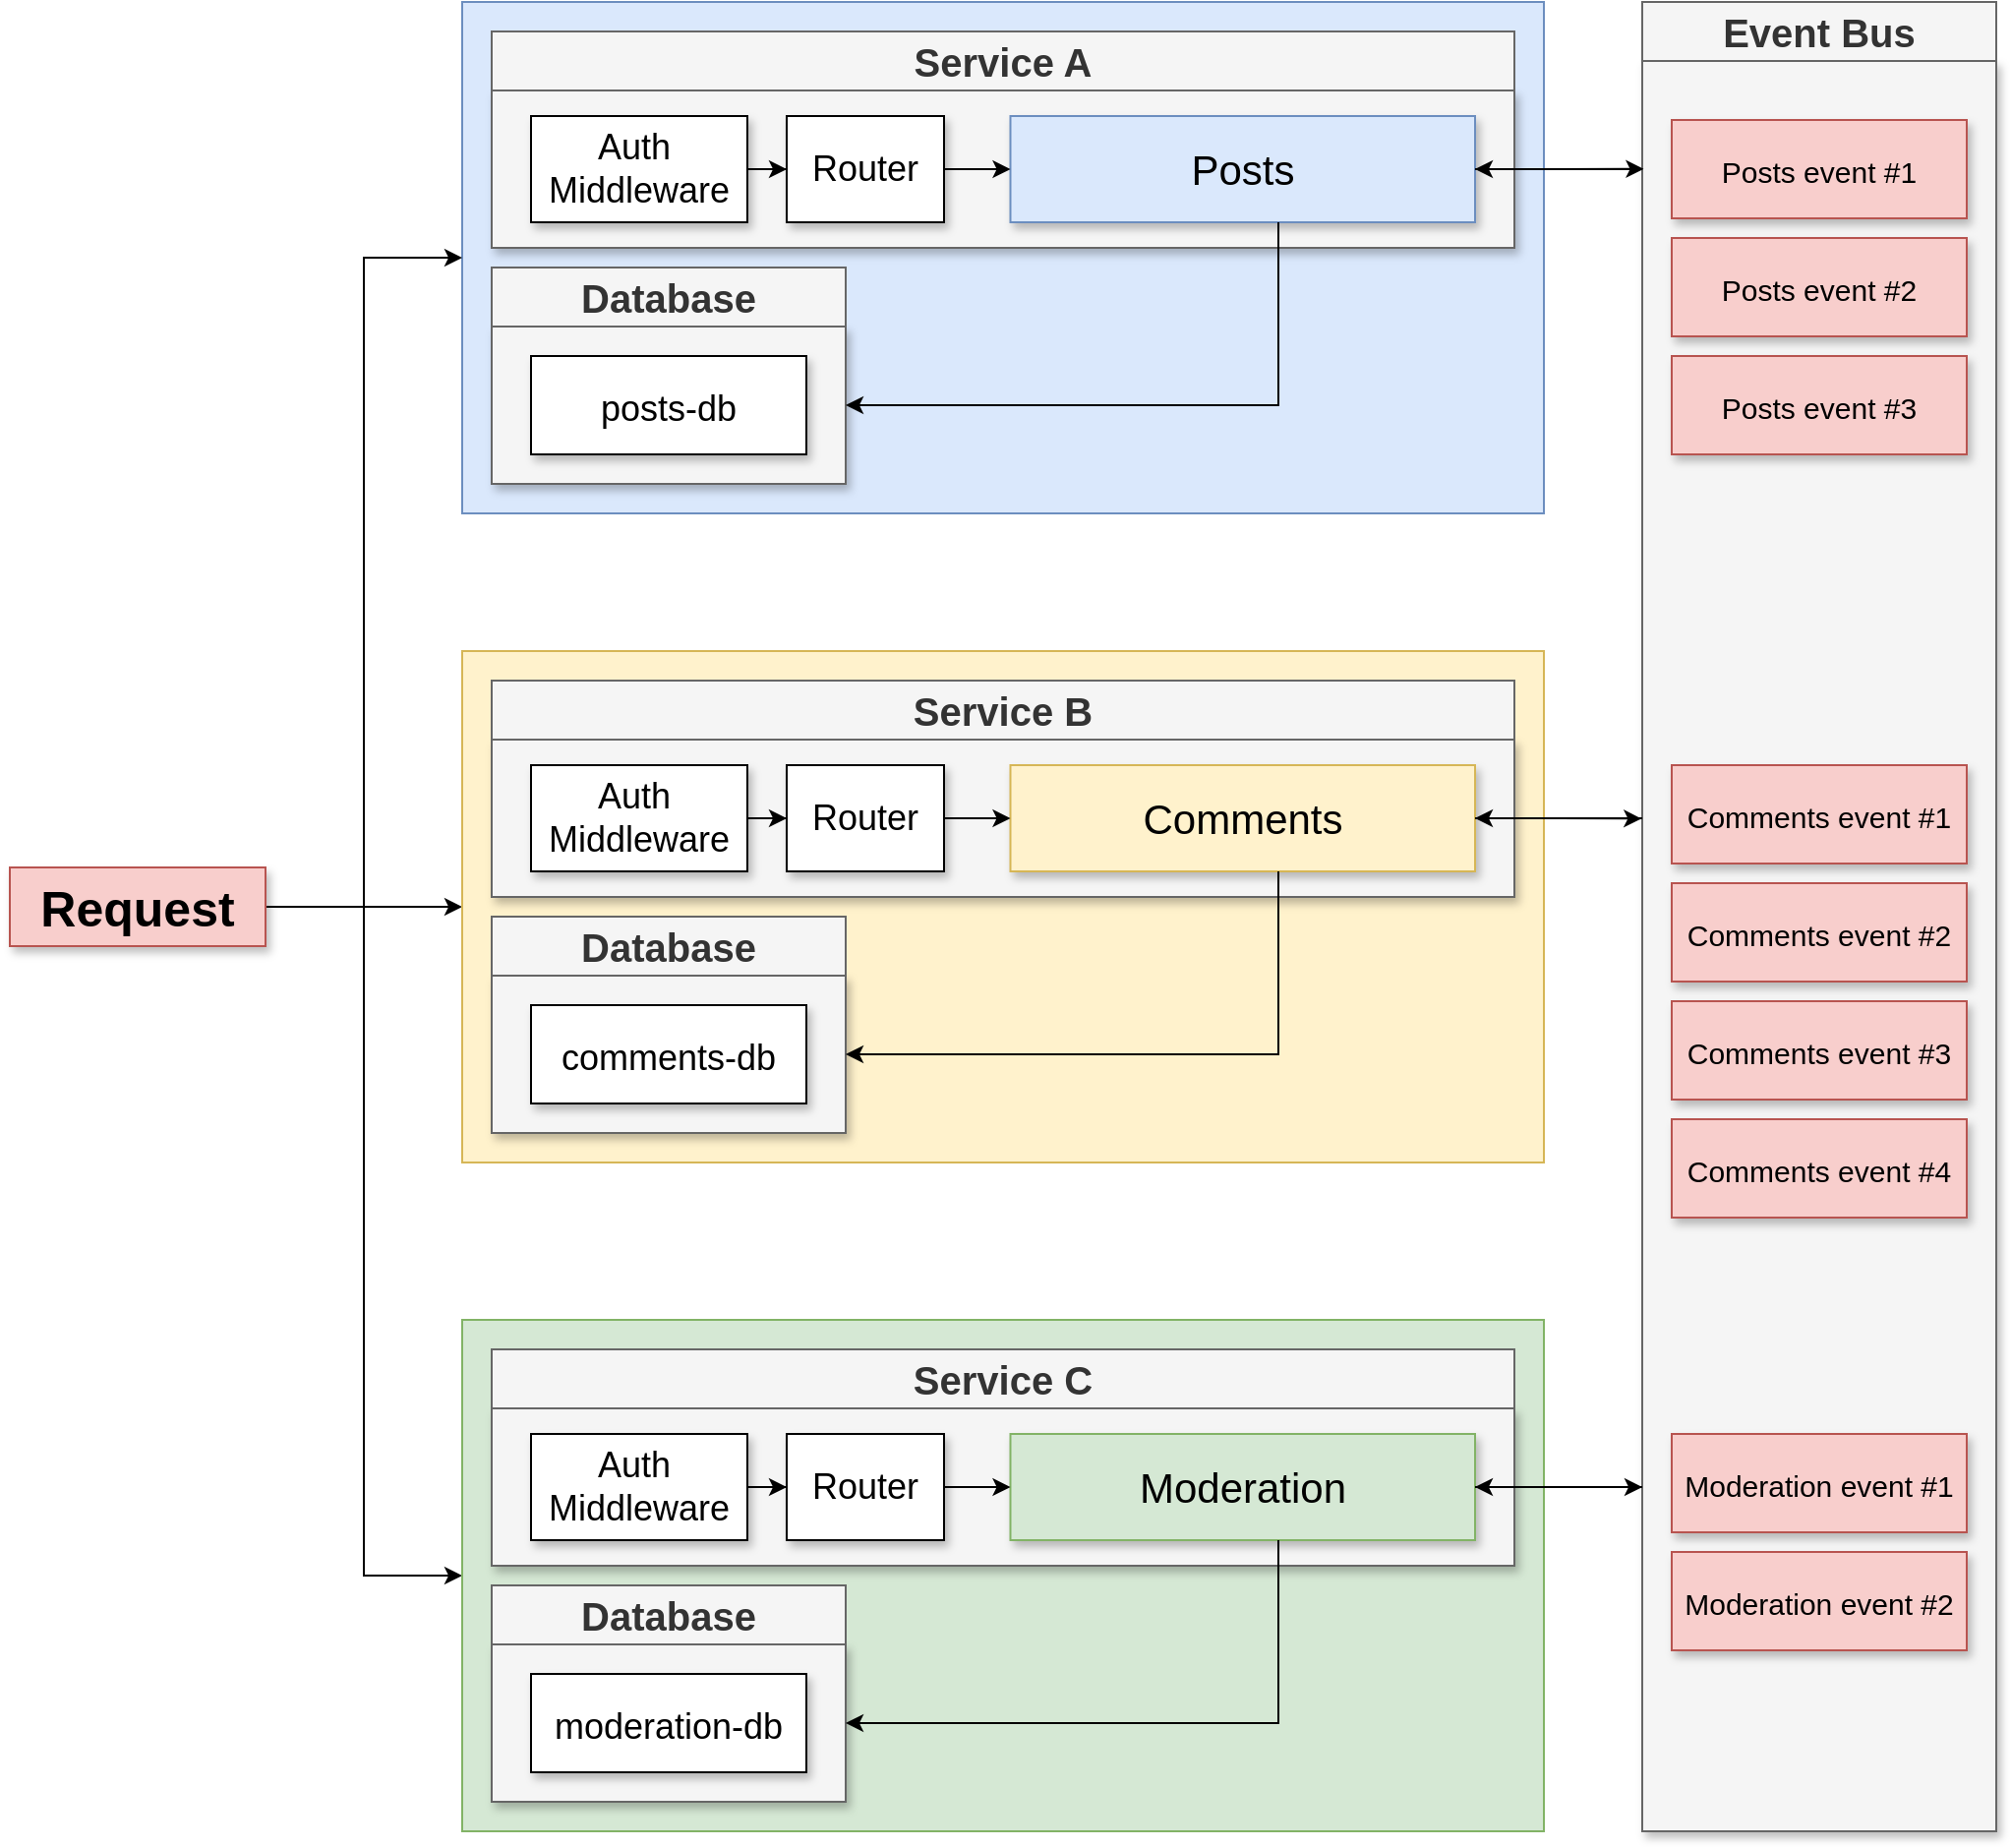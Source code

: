 <mxfile version="28.2.8">
  <diagram name="Page-1" id="csL23DFm6lsfVLEDmbIL">
    <mxGraphModel dx="576" dy="841" grid="1" gridSize="10" guides="1" tooltips="1" connect="1" arrows="1" fold="1" page="1" pageScale="1" pageWidth="850" pageHeight="1100" math="0" shadow="0">
      <root>
        <mxCell id="0" />
        <mxCell id="1" parent="0" />
        <mxCell id="HimU27nIOJU4WXV0FOoh-58" value="" style="rounded=0;whiteSpace=wrap;html=1;shadow=0;strokeWidth=1;fontSize=30;fillColor=#dae8fc;strokeColor=#6c8ebf;" parent="1" vertex="1">
          <mxGeometry x="1170" y="80" width="550" height="260" as="geometry" />
        </mxCell>
        <mxCell id="HimU27nIOJU4WXV0FOoh-59" style="edgeStyle=orthogonalEdgeStyle;rounded=0;orthogonalLoop=1;jettySize=auto;html=1;entryX=0;entryY=0.5;entryDx=0;entryDy=0;" parent="1" source="HimU27nIOJU4WXV0FOoh-62" target="HimU27nIOJU4WXV0FOoh-58" edge="1">
          <mxGeometry relative="1" as="geometry" />
        </mxCell>
        <mxCell id="HimU27nIOJU4WXV0FOoh-60" style="edgeStyle=orthogonalEdgeStyle;rounded=0;orthogonalLoop=1;jettySize=auto;html=1;entryX=0;entryY=0.5;entryDx=0;entryDy=0;" parent="1" source="HimU27nIOJU4WXV0FOoh-62" target="HimU27nIOJU4WXV0FOoh-77" edge="1">
          <mxGeometry relative="1" as="geometry" />
        </mxCell>
        <mxCell id="HimU27nIOJU4WXV0FOoh-61" style="edgeStyle=orthogonalEdgeStyle;rounded=0;orthogonalLoop=1;jettySize=auto;html=1;entryX=0;entryY=0.5;entryDx=0;entryDy=0;" parent="1" source="HimU27nIOJU4WXV0FOoh-62" target="HimU27nIOJU4WXV0FOoh-89" edge="1">
          <mxGeometry relative="1" as="geometry" />
        </mxCell>
        <mxCell id="HimU27nIOJU4WXV0FOoh-62" value="Request" style="rounded=0;whiteSpace=wrap;html=1;shadow=1;strokeWidth=1;fillColor=#f8cecc;fontSize=25;strokeColor=#b85450;fontStyle=1" parent="1" vertex="1">
          <mxGeometry x="940" y="520" width="130" height="40" as="geometry" />
        </mxCell>
        <mxCell id="HimU27nIOJU4WXV0FOoh-63" value="" style="rounded=0;whiteSpace=wrap;html=1;shadow=1;fontSize=28;fillColor=#f5f5f5;strokeColor=#666666;fontColor=#333333;" parent="1" vertex="1">
          <mxGeometry x="1185" y="245" width="180" height="80" as="geometry" />
        </mxCell>
        <mxCell id="HimU27nIOJU4WXV0FOoh-64" value="&lt;font style=&quot;font-size: 18px;&quot;&gt;posts-db&lt;/font&gt;" style="rounded=0;whiteSpace=wrap;html=1;shadow=1;fontSize=21;" parent="1" vertex="1">
          <mxGeometry x="1205" y="260" width="140" height="50" as="geometry" />
        </mxCell>
        <mxCell id="HimU27nIOJU4WXV0FOoh-65" value="Database" style="rounded=0;whiteSpace=wrap;html=1;shadow=0;fontSize=20;fillColor=#f5f5f5;strokeColor=#666666;fontColor=#333333;fontStyle=1" parent="1" vertex="1">
          <mxGeometry x="1185" y="215" width="180" height="30" as="geometry" />
        </mxCell>
        <mxCell id="HimU27nIOJU4WXV0FOoh-66" value="" style="rounded=0;whiteSpace=wrap;html=1;shadow=1;fontSize=28;fillColor=#f5f5f5;strokeColor=#666666;fontColor=#333333;" parent="1" vertex="1">
          <mxGeometry x="1185" y="125" width="520" height="80" as="geometry" />
        </mxCell>
        <mxCell id="HimU27nIOJU4WXV0FOoh-67" value="Posts" style="rounded=0;whiteSpace=wrap;html=1;shadow=1;fontSize=21;fillColor=#dae8fc;strokeColor=#6c8ebf;" parent="1" vertex="1">
          <mxGeometry x="1448.75" y="138" width="236.25" height="54" as="geometry" />
        </mxCell>
        <mxCell id="HimU27nIOJU4WXV0FOoh-68" value="Auth&amp;nbsp;&lt;div&gt;Middleware&lt;/div&gt;" style="rounded=0;whiteSpace=wrap;html=1;shadow=1;fontSize=18;" parent="1" vertex="1">
          <mxGeometry x="1205" y="138" width="110" height="54" as="geometry" />
        </mxCell>
        <mxCell id="HimU27nIOJU4WXV0FOoh-69" style="edgeStyle=orthogonalEdgeStyle;rounded=0;orthogonalLoop=1;jettySize=auto;html=1;exitX=1;exitY=0.5;exitDx=0;exitDy=0;fontSize=22;" parent="1" source="HimU27nIOJU4WXV0FOoh-70" target="HimU27nIOJU4WXV0FOoh-67" edge="1">
          <mxGeometry relative="1" as="geometry" />
        </mxCell>
        <mxCell id="HimU27nIOJU4WXV0FOoh-70" value="Router" style="rounded=0;whiteSpace=wrap;html=1;shadow=1;fontSize=18;" parent="1" vertex="1">
          <mxGeometry x="1335" y="138" width="80" height="54" as="geometry" />
        </mxCell>
        <mxCell id="HimU27nIOJU4WXV0FOoh-71" style="edgeStyle=orthogonalEdgeStyle;rounded=0;orthogonalLoop=1;jettySize=auto;html=1;exitX=1;exitY=0.5;exitDx=0;exitDy=0;fontSize=22;" parent="1" source="HimU27nIOJU4WXV0FOoh-68" target="HimU27nIOJU4WXV0FOoh-70" edge="1">
          <mxGeometry relative="1" as="geometry" />
        </mxCell>
        <mxCell id="HimU27nIOJU4WXV0FOoh-72" value="Service A" style="rounded=0;whiteSpace=wrap;html=1;shadow=0;fontSize=20;fillColor=#f5f5f5;strokeColor=#666666;fontColor=#333333;fontStyle=1" parent="1" vertex="1">
          <mxGeometry x="1185" y="95" width="520" height="30" as="geometry" />
        </mxCell>
        <mxCell id="HimU27nIOJU4WXV0FOoh-73" style="edgeStyle=orthogonalEdgeStyle;rounded=0;orthogonalLoop=1;jettySize=auto;html=1;" parent="1" source="HimU27nIOJU4WXV0FOoh-67" edge="1">
          <mxGeometry relative="1" as="geometry">
            <mxPoint x="1365" y="285" as="targetPoint" />
            <Array as="points">
              <mxPoint x="1585" y="285" />
            </Array>
          </mxGeometry>
        </mxCell>
        <mxCell id="HimU27nIOJU4WXV0FOoh-74" value="" style="rounded=0;whiteSpace=wrap;html=1;shadow=1;fontSize=28;fillColor=#f5f5f5;strokeColor=#666666;fontColor=#333333;" parent="1" vertex="1">
          <mxGeometry x="1770" y="110" width="180" height="900" as="geometry" />
        </mxCell>
        <mxCell id="HimU27nIOJU4WXV0FOoh-75" value="Event Bus" style="rounded=0;whiteSpace=wrap;html=1;shadow=0;fontSize=20;fillColor=#f5f5f5;strokeColor=#666666;fontColor=#333333;fontStyle=1" parent="1" vertex="1">
          <mxGeometry x="1770" y="80" width="180" height="30" as="geometry" />
        </mxCell>
        <mxCell id="HimU27nIOJU4WXV0FOoh-76" value="&lt;font style=&quot;font-weight: normal; font-size: 15px;&quot;&gt;Posts event #1&lt;/font&gt;" style="rounded=0;whiteSpace=wrap;html=1;shadow=1;strokeWidth=1;fillColor=#f8cecc;fontSize=25;strokeColor=#b85450;fontStyle=1;horizontal=1;labelPosition=center;verticalLabelPosition=middle;align=center;verticalAlign=middle;spacing=2;spacingBottom=6;" parent="1" vertex="1">
          <mxGeometry x="1785" y="140" width="150" height="50" as="geometry" />
        </mxCell>
        <mxCell id="HimU27nIOJU4WXV0FOoh-77" value="" style="rounded=0;whiteSpace=wrap;html=1;shadow=0;strokeWidth=1;fontSize=30;fillColor=#fff2cc;strokeColor=#d6b656;" parent="1" vertex="1">
          <mxGeometry x="1170" y="410" width="550" height="260" as="geometry" />
        </mxCell>
        <mxCell id="HimU27nIOJU4WXV0FOoh-78" value="" style="rounded=0;whiteSpace=wrap;html=1;shadow=1;fontSize=28;fillColor=#f5f5f5;strokeColor=#666666;fontColor=#333333;" parent="1" vertex="1">
          <mxGeometry x="1185" y="575" width="180" height="80" as="geometry" />
        </mxCell>
        <mxCell id="HimU27nIOJU4WXV0FOoh-79" value="&lt;font style=&quot;font-size: 18px;&quot;&gt;comments-db&lt;/font&gt;" style="rounded=0;whiteSpace=wrap;html=1;shadow=1;fontSize=21;" parent="1" vertex="1">
          <mxGeometry x="1205" y="590" width="140" height="50" as="geometry" />
        </mxCell>
        <mxCell id="HimU27nIOJU4WXV0FOoh-80" value="Database" style="rounded=0;whiteSpace=wrap;html=1;shadow=0;fontSize=20;fillColor=#f5f5f5;strokeColor=#666666;fontColor=#333333;fontStyle=1" parent="1" vertex="1">
          <mxGeometry x="1185" y="545" width="180" height="30" as="geometry" />
        </mxCell>
        <mxCell id="HimU27nIOJU4WXV0FOoh-81" value="" style="rounded=0;whiteSpace=wrap;html=1;shadow=1;fontSize=28;fillColor=#f5f5f5;strokeColor=#666666;fontColor=#333333;" parent="1" vertex="1">
          <mxGeometry x="1185" y="455" width="520" height="80" as="geometry" />
        </mxCell>
        <mxCell id="HimU27nIOJU4WXV0FOoh-82" value="Comments" style="rounded=0;whiteSpace=wrap;html=1;shadow=1;fontSize=21;fillColor=#fff2cc;strokeColor=#d6b656;" parent="1" vertex="1">
          <mxGeometry x="1448.75" y="468" width="236.25" height="54" as="geometry" />
        </mxCell>
        <mxCell id="HimU27nIOJU4WXV0FOoh-83" value="Auth&amp;nbsp;&lt;div&gt;Middleware&lt;/div&gt;" style="rounded=0;whiteSpace=wrap;html=1;shadow=1;fontSize=18;" parent="1" vertex="1">
          <mxGeometry x="1205" y="468" width="110" height="54" as="geometry" />
        </mxCell>
        <mxCell id="HimU27nIOJU4WXV0FOoh-84" style="edgeStyle=orthogonalEdgeStyle;rounded=0;orthogonalLoop=1;jettySize=auto;html=1;exitX=1;exitY=0.5;exitDx=0;exitDy=0;fontSize=22;" parent="1" source="HimU27nIOJU4WXV0FOoh-85" target="HimU27nIOJU4WXV0FOoh-82" edge="1">
          <mxGeometry relative="1" as="geometry" />
        </mxCell>
        <mxCell id="HimU27nIOJU4WXV0FOoh-85" value="Router" style="rounded=0;whiteSpace=wrap;html=1;shadow=1;fontSize=18;" parent="1" vertex="1">
          <mxGeometry x="1335" y="468" width="80" height="54" as="geometry" />
        </mxCell>
        <mxCell id="HimU27nIOJU4WXV0FOoh-86" style="edgeStyle=orthogonalEdgeStyle;rounded=0;orthogonalLoop=1;jettySize=auto;html=1;exitX=1;exitY=0.5;exitDx=0;exitDy=0;fontSize=22;" parent="1" source="HimU27nIOJU4WXV0FOoh-83" target="HimU27nIOJU4WXV0FOoh-85" edge="1">
          <mxGeometry relative="1" as="geometry" />
        </mxCell>
        <mxCell id="HimU27nIOJU4WXV0FOoh-87" value="Service B" style="rounded=0;whiteSpace=wrap;html=1;shadow=0;fontSize=20;fillColor=#f5f5f5;strokeColor=#666666;fontColor=#333333;fontStyle=1" parent="1" vertex="1">
          <mxGeometry x="1185" y="425" width="520" height="30" as="geometry" />
        </mxCell>
        <mxCell id="HimU27nIOJU4WXV0FOoh-88" style="edgeStyle=orthogonalEdgeStyle;rounded=0;orthogonalLoop=1;jettySize=auto;html=1;" parent="1" source="HimU27nIOJU4WXV0FOoh-82" edge="1">
          <mxGeometry relative="1" as="geometry">
            <mxPoint x="1365" y="615" as="targetPoint" />
            <Array as="points">
              <mxPoint x="1585" y="615" />
            </Array>
          </mxGeometry>
        </mxCell>
        <mxCell id="HimU27nIOJU4WXV0FOoh-89" value="" style="rounded=0;whiteSpace=wrap;html=1;shadow=0;strokeWidth=1;fontSize=30;fillColor=#d5e8d4;strokeColor=#82b366;" parent="1" vertex="1">
          <mxGeometry x="1170" y="750" width="550" height="260" as="geometry" />
        </mxCell>
        <mxCell id="HimU27nIOJU4WXV0FOoh-90" value="" style="rounded=0;whiteSpace=wrap;html=1;shadow=1;fontSize=28;fillColor=#f5f5f5;strokeColor=#666666;fontColor=#333333;" parent="1" vertex="1">
          <mxGeometry x="1185" y="915" width="180" height="80" as="geometry" />
        </mxCell>
        <mxCell id="HimU27nIOJU4WXV0FOoh-91" value="&lt;font style=&quot;font-size: 18px;&quot;&gt;moderation-db&lt;/font&gt;" style="rounded=0;whiteSpace=wrap;html=1;shadow=1;fontSize=21;" parent="1" vertex="1">
          <mxGeometry x="1205" y="930" width="140" height="50" as="geometry" />
        </mxCell>
        <mxCell id="HimU27nIOJU4WXV0FOoh-92" value="Database" style="rounded=0;whiteSpace=wrap;html=1;shadow=0;fontSize=20;fillColor=#f5f5f5;strokeColor=#666666;fontColor=#333333;fontStyle=1" parent="1" vertex="1">
          <mxGeometry x="1185" y="885" width="180" height="30" as="geometry" />
        </mxCell>
        <mxCell id="HimU27nIOJU4WXV0FOoh-93" value="" style="rounded=0;whiteSpace=wrap;html=1;shadow=1;fontSize=28;fillColor=#f5f5f5;strokeColor=#666666;fontColor=#333333;" parent="1" vertex="1">
          <mxGeometry x="1185" y="795" width="520" height="80" as="geometry" />
        </mxCell>
        <mxCell id="HimU27nIOJU4WXV0FOoh-94" value="Moderation" style="rounded=0;whiteSpace=wrap;html=1;shadow=1;fontSize=21;fillColor=#d5e8d4;strokeColor=#82b366;" parent="1" vertex="1">
          <mxGeometry x="1448.75" y="808" width="236.25" height="54" as="geometry" />
        </mxCell>
        <mxCell id="HimU27nIOJU4WXV0FOoh-95" value="Auth&amp;nbsp;&lt;div&gt;Middleware&lt;/div&gt;" style="rounded=0;whiteSpace=wrap;html=1;shadow=1;fontSize=18;" parent="1" vertex="1">
          <mxGeometry x="1205" y="808" width="110" height="54" as="geometry" />
        </mxCell>
        <mxCell id="HimU27nIOJU4WXV0FOoh-96" style="edgeStyle=orthogonalEdgeStyle;rounded=0;orthogonalLoop=1;jettySize=auto;html=1;exitX=1;exitY=0.5;exitDx=0;exitDy=0;fontSize=22;" parent="1" source="HimU27nIOJU4WXV0FOoh-97" target="HimU27nIOJU4WXV0FOoh-94" edge="1">
          <mxGeometry relative="1" as="geometry" />
        </mxCell>
        <mxCell id="HimU27nIOJU4WXV0FOoh-97" value="Router" style="rounded=0;whiteSpace=wrap;html=1;shadow=1;fontSize=18;" parent="1" vertex="1">
          <mxGeometry x="1335" y="808" width="80" height="54" as="geometry" />
        </mxCell>
        <mxCell id="HimU27nIOJU4WXV0FOoh-98" style="edgeStyle=orthogonalEdgeStyle;rounded=0;orthogonalLoop=1;jettySize=auto;html=1;exitX=1;exitY=0.5;exitDx=0;exitDy=0;fontSize=22;" parent="1" source="HimU27nIOJU4WXV0FOoh-95" target="HimU27nIOJU4WXV0FOoh-97" edge="1">
          <mxGeometry relative="1" as="geometry" />
        </mxCell>
        <mxCell id="HimU27nIOJU4WXV0FOoh-99" value="Service C" style="rounded=0;whiteSpace=wrap;html=1;shadow=0;fontSize=20;fillColor=#f5f5f5;strokeColor=#666666;fontColor=#333333;fontStyle=1" parent="1" vertex="1">
          <mxGeometry x="1185" y="765" width="520" height="30" as="geometry" />
        </mxCell>
        <mxCell id="HimU27nIOJU4WXV0FOoh-100" style="edgeStyle=orthogonalEdgeStyle;rounded=0;orthogonalLoop=1;jettySize=auto;html=1;" parent="1" source="HimU27nIOJU4WXV0FOoh-94" edge="1">
          <mxGeometry relative="1" as="geometry">
            <mxPoint x="1365" y="955" as="targetPoint" />
            <Array as="points">
              <mxPoint x="1585" y="955" />
            </Array>
          </mxGeometry>
        </mxCell>
        <mxCell id="HimU27nIOJU4WXV0FOoh-101" value="&lt;font style=&quot;font-weight: normal; font-size: 15px;&quot;&gt;Posts event #2&lt;/font&gt;" style="rounded=0;whiteSpace=wrap;html=1;shadow=1;strokeWidth=1;fillColor=#f8cecc;fontSize=25;strokeColor=#b85450;fontStyle=1;horizontal=1;labelPosition=center;verticalLabelPosition=middle;align=center;verticalAlign=middle;spacing=2;spacingBottom=6;" parent="1" vertex="1">
          <mxGeometry x="1785" y="200" width="150" height="50" as="geometry" />
        </mxCell>
        <mxCell id="HimU27nIOJU4WXV0FOoh-102" value="&lt;font style=&quot;font-weight: normal; font-size: 15px;&quot;&gt;Posts event #3&lt;/font&gt;" style="rounded=0;whiteSpace=wrap;html=1;shadow=1;strokeWidth=1;fillColor=#f8cecc;fontSize=25;strokeColor=#b85450;fontStyle=1;horizontal=1;labelPosition=center;verticalLabelPosition=middle;align=center;verticalAlign=middle;spacing=2;spacingBottom=6;" parent="1" vertex="1">
          <mxGeometry x="1785" y="260" width="150" height="50" as="geometry" />
        </mxCell>
        <mxCell id="HimU27nIOJU4WXV0FOoh-103" value="&lt;font style=&quot;font-weight: normal; font-size: 15px;&quot;&gt;Comments event #1&lt;/font&gt;" style="rounded=0;whiteSpace=wrap;html=1;shadow=1;strokeWidth=1;fillColor=#f8cecc;fontSize=25;strokeColor=#b85450;fontStyle=1;horizontal=1;labelPosition=center;verticalLabelPosition=middle;align=center;verticalAlign=middle;spacing=2;spacingBottom=6;" parent="1" vertex="1">
          <mxGeometry x="1785" y="468" width="150" height="50" as="geometry" />
        </mxCell>
        <mxCell id="HimU27nIOJU4WXV0FOoh-104" value="&lt;font style=&quot;font-weight: normal; font-size: 15px;&quot;&gt;Comments event #2&lt;/font&gt;" style="rounded=0;whiteSpace=wrap;html=1;shadow=1;strokeWidth=1;fillColor=#f8cecc;fontSize=25;strokeColor=#b85450;fontStyle=1;horizontal=1;labelPosition=center;verticalLabelPosition=middle;align=center;verticalAlign=middle;spacing=2;spacingBottom=6;" parent="1" vertex="1">
          <mxGeometry x="1785" y="528" width="150" height="50" as="geometry" />
        </mxCell>
        <mxCell id="HimU27nIOJU4WXV0FOoh-105" value="&lt;font style=&quot;font-weight: normal; font-size: 15px;&quot;&gt;Comments event #3&lt;/font&gt;" style="rounded=0;whiteSpace=wrap;html=1;shadow=1;strokeWidth=1;fillColor=#f8cecc;fontSize=25;strokeColor=#b85450;fontStyle=1;horizontal=1;labelPosition=center;verticalLabelPosition=middle;align=center;verticalAlign=middle;spacing=2;spacingBottom=6;" parent="1" vertex="1">
          <mxGeometry x="1785" y="588" width="150" height="50" as="geometry" />
        </mxCell>
        <mxCell id="HimU27nIOJU4WXV0FOoh-106" value="&lt;font style=&quot;font-weight: normal; font-size: 15px;&quot;&gt;Comments event #4&lt;/font&gt;" style="rounded=0;whiteSpace=wrap;html=1;shadow=1;strokeWidth=1;fillColor=#f8cecc;fontSize=25;strokeColor=#b85450;fontStyle=1;horizontal=1;labelPosition=center;verticalLabelPosition=middle;align=center;verticalAlign=middle;spacing=2;spacingBottom=6;" parent="1" vertex="1">
          <mxGeometry x="1785" y="648" width="150" height="50" as="geometry" />
        </mxCell>
        <mxCell id="HimU27nIOJU4WXV0FOoh-107" value="&lt;font style=&quot;font-weight: normal; font-size: 15px;&quot;&gt;Moderation event #1&lt;/font&gt;" style="rounded=0;whiteSpace=wrap;html=1;shadow=1;strokeWidth=1;fillColor=#f8cecc;fontSize=25;strokeColor=#b85450;fontStyle=1;horizontal=1;labelPosition=center;verticalLabelPosition=middle;align=center;verticalAlign=middle;spacing=2;spacingBottom=6;" parent="1" vertex="1">
          <mxGeometry x="1785" y="808" width="150" height="50" as="geometry" />
        </mxCell>
        <mxCell id="HimU27nIOJU4WXV0FOoh-108" value="&lt;font style=&quot;font-weight: normal; font-size: 15px;&quot;&gt;Moderation event #2&lt;/font&gt;" style="rounded=0;whiteSpace=wrap;html=1;shadow=1;strokeWidth=1;fillColor=#f8cecc;fontSize=25;strokeColor=#b85450;fontStyle=1;horizontal=1;labelPosition=center;verticalLabelPosition=middle;align=center;verticalAlign=middle;spacing=2;spacingBottom=6;" parent="1" vertex="1">
          <mxGeometry x="1785" y="868" width="150" height="50" as="geometry" />
        </mxCell>
        <mxCell id="HimU27nIOJU4WXV0FOoh-109" style="edgeStyle=orthogonalEdgeStyle;rounded=0;orthogonalLoop=1;jettySize=auto;html=1;entryX=0.004;entryY=0.061;entryDx=0;entryDy=0;entryPerimeter=0;" parent="1" source="HimU27nIOJU4WXV0FOoh-67" target="HimU27nIOJU4WXV0FOoh-74" edge="1">
          <mxGeometry relative="1" as="geometry" />
        </mxCell>
        <mxCell id="HimU27nIOJU4WXV0FOoh-110" style="edgeStyle=orthogonalEdgeStyle;rounded=0;orthogonalLoop=1;jettySize=auto;html=1;" parent="1" source="HimU27nIOJU4WXV0FOoh-94" edge="1">
          <mxGeometry relative="1" as="geometry">
            <mxPoint x="1770" y="835" as="targetPoint" />
          </mxGeometry>
        </mxCell>
        <mxCell id="HimU27nIOJU4WXV0FOoh-111" style="edgeStyle=orthogonalEdgeStyle;rounded=0;orthogonalLoop=1;jettySize=auto;html=1;entryX=1;entryY=0.5;entryDx=0;entryDy=0;" parent="1" source="HimU27nIOJU4WXV0FOoh-74" target="HimU27nIOJU4WXV0FOoh-94" edge="1">
          <mxGeometry relative="1" as="geometry">
            <Array as="points">
              <mxPoint x="1740" y="835" />
              <mxPoint x="1740" y="835" />
            </Array>
          </mxGeometry>
        </mxCell>
        <mxCell id="HimU27nIOJU4WXV0FOoh-112" style="edgeStyle=orthogonalEdgeStyle;rounded=0;orthogonalLoop=1;jettySize=auto;html=1;entryX=1;entryY=0.5;entryDx=0;entryDy=0;" parent="1" source="HimU27nIOJU4WXV0FOoh-74" target="HimU27nIOJU4WXV0FOoh-67" edge="1">
          <mxGeometry relative="1" as="geometry">
            <Array as="points">
              <mxPoint x="1740" y="165" />
              <mxPoint x="1740" y="165" />
            </Array>
          </mxGeometry>
        </mxCell>
        <mxCell id="HimU27nIOJU4WXV0FOoh-113" style="edgeStyle=orthogonalEdgeStyle;rounded=0;orthogonalLoop=1;jettySize=auto;html=1;entryX=-0.002;entryY=0.428;entryDx=0;entryDy=0;entryPerimeter=0;" parent="1" source="HimU27nIOJU4WXV0FOoh-82" target="HimU27nIOJU4WXV0FOoh-74" edge="1">
          <mxGeometry relative="1" as="geometry" />
        </mxCell>
        <mxCell id="HimU27nIOJU4WXV0FOoh-114" style="edgeStyle=orthogonalEdgeStyle;rounded=0;orthogonalLoop=1;jettySize=auto;html=1;entryX=1;entryY=0.5;entryDx=0;entryDy=0;" parent="1" source="HimU27nIOJU4WXV0FOoh-74" target="HimU27nIOJU4WXV0FOoh-82" edge="1">
          <mxGeometry relative="1" as="geometry">
            <Array as="points">
              <mxPoint x="1740" y="495" />
              <mxPoint x="1740" y="495" />
            </Array>
          </mxGeometry>
        </mxCell>
      </root>
    </mxGraphModel>
  </diagram>
</mxfile>
